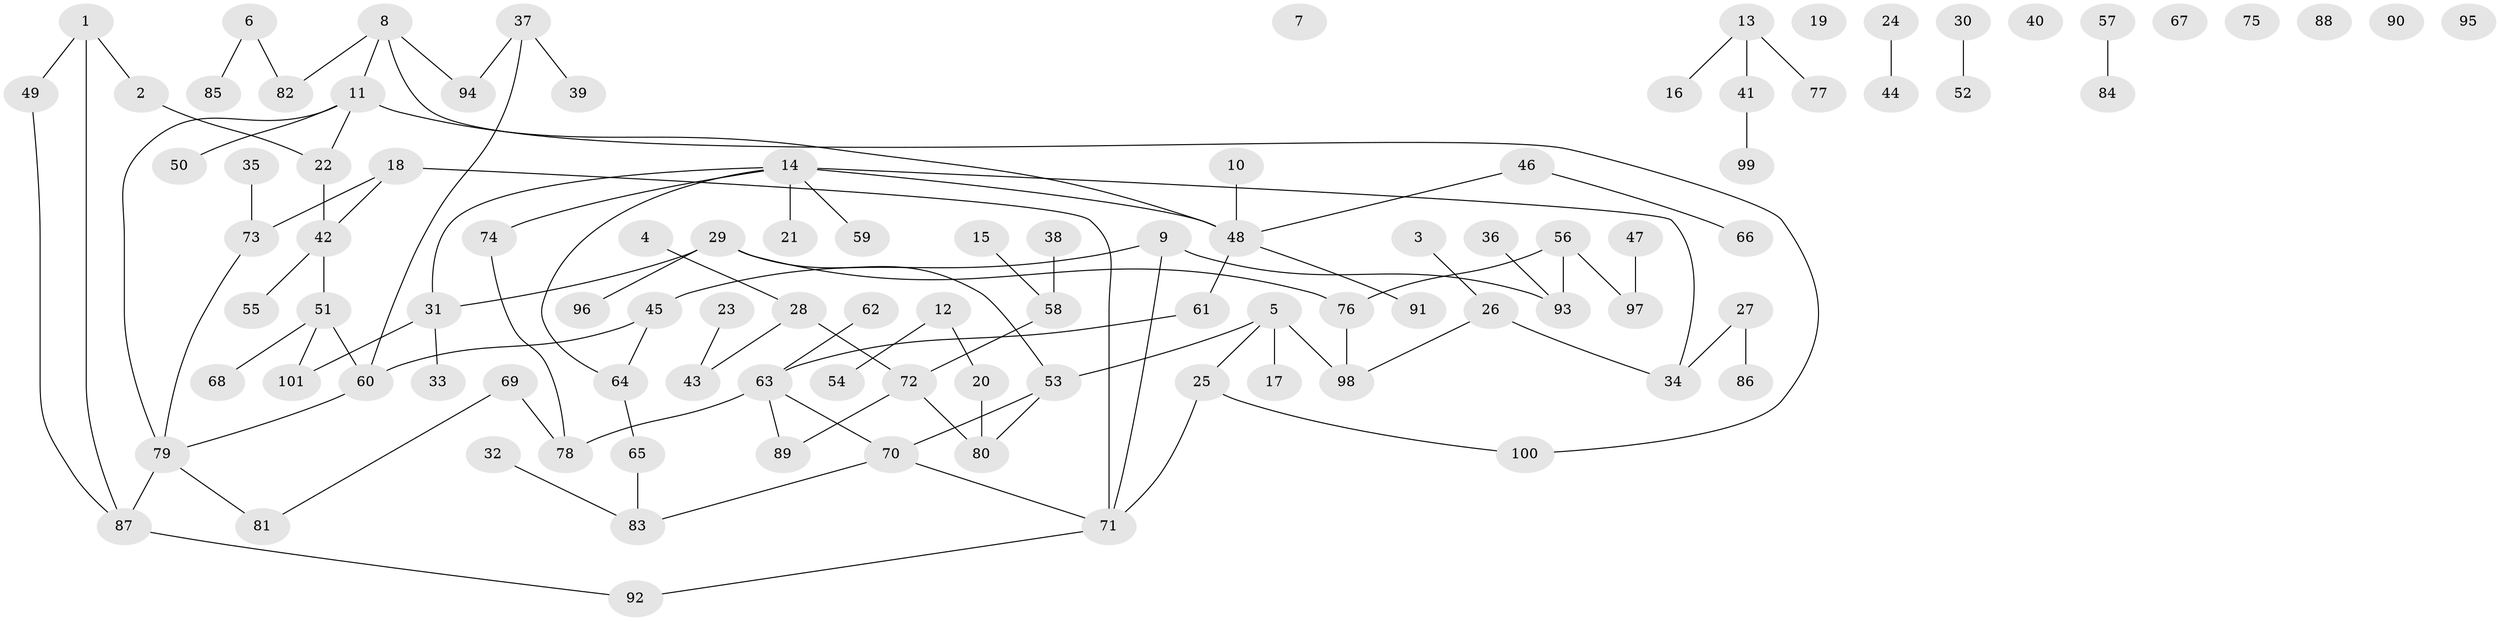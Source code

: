// Generated by graph-tools (version 1.1) at 2025/00/03/09/25 03:00:42]
// undirected, 101 vertices, 108 edges
graph export_dot {
graph [start="1"]
  node [color=gray90,style=filled];
  1;
  2;
  3;
  4;
  5;
  6;
  7;
  8;
  9;
  10;
  11;
  12;
  13;
  14;
  15;
  16;
  17;
  18;
  19;
  20;
  21;
  22;
  23;
  24;
  25;
  26;
  27;
  28;
  29;
  30;
  31;
  32;
  33;
  34;
  35;
  36;
  37;
  38;
  39;
  40;
  41;
  42;
  43;
  44;
  45;
  46;
  47;
  48;
  49;
  50;
  51;
  52;
  53;
  54;
  55;
  56;
  57;
  58;
  59;
  60;
  61;
  62;
  63;
  64;
  65;
  66;
  67;
  68;
  69;
  70;
  71;
  72;
  73;
  74;
  75;
  76;
  77;
  78;
  79;
  80;
  81;
  82;
  83;
  84;
  85;
  86;
  87;
  88;
  89;
  90;
  91;
  92;
  93;
  94;
  95;
  96;
  97;
  98;
  99;
  100;
  101;
  1 -- 2;
  1 -- 49;
  1 -- 87;
  2 -- 22;
  3 -- 26;
  4 -- 28;
  5 -- 17;
  5 -- 25;
  5 -- 53;
  5 -- 98;
  6 -- 82;
  6 -- 85;
  8 -- 11;
  8 -- 82;
  8 -- 94;
  8 -- 100;
  9 -- 45;
  9 -- 71;
  9 -- 93;
  10 -- 48;
  11 -- 22;
  11 -- 48;
  11 -- 50;
  11 -- 79;
  12 -- 20;
  12 -- 54;
  13 -- 16;
  13 -- 41;
  13 -- 77;
  14 -- 21;
  14 -- 31;
  14 -- 34;
  14 -- 48;
  14 -- 59;
  14 -- 64;
  14 -- 74;
  15 -- 58;
  18 -- 42;
  18 -- 71;
  18 -- 73;
  20 -- 80;
  22 -- 42;
  23 -- 43;
  24 -- 44;
  25 -- 71;
  25 -- 100;
  26 -- 34;
  26 -- 98;
  27 -- 34;
  27 -- 86;
  28 -- 43;
  28 -- 72;
  29 -- 31;
  29 -- 53;
  29 -- 76;
  29 -- 96;
  30 -- 52;
  31 -- 33;
  31 -- 101;
  32 -- 83;
  35 -- 73;
  36 -- 93;
  37 -- 39;
  37 -- 60;
  37 -- 94;
  38 -- 58;
  41 -- 99;
  42 -- 51;
  42 -- 55;
  45 -- 60;
  45 -- 64;
  46 -- 48;
  46 -- 66;
  47 -- 97;
  48 -- 61;
  48 -- 91;
  49 -- 87;
  51 -- 60;
  51 -- 68;
  51 -- 101;
  53 -- 70;
  53 -- 80;
  56 -- 76;
  56 -- 93;
  56 -- 97;
  57 -- 84;
  58 -- 72;
  60 -- 79;
  61 -- 63;
  62 -- 63;
  63 -- 70;
  63 -- 78;
  63 -- 89;
  64 -- 65;
  65 -- 83;
  69 -- 78;
  69 -- 81;
  70 -- 71;
  70 -- 83;
  71 -- 92;
  72 -- 80;
  72 -- 89;
  73 -- 79;
  74 -- 78;
  76 -- 98;
  79 -- 81;
  79 -- 87;
  87 -- 92;
}
